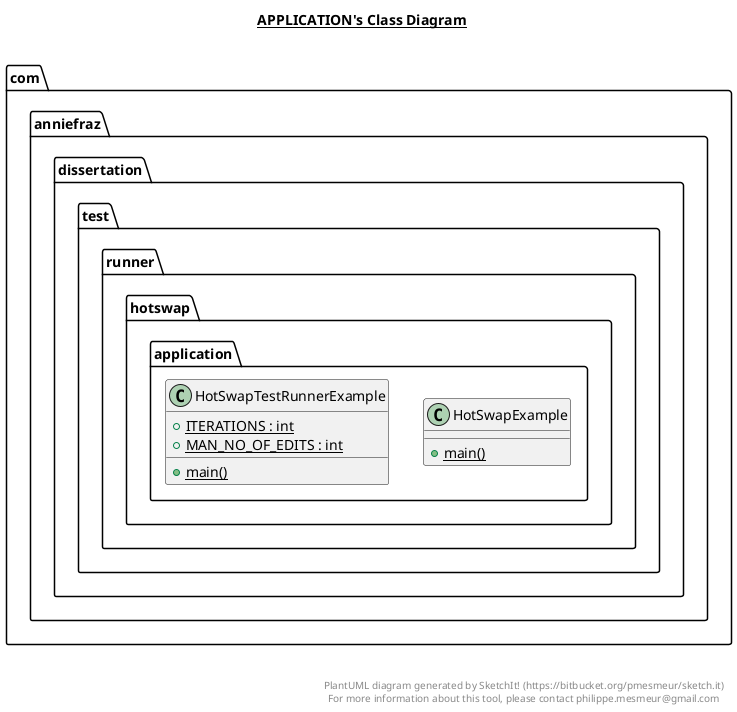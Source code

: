 @startuml

title __APPLICATION's Class Diagram__\n

  package com.anniefraz.dissertation.test.runner.hotswap {
    package com.anniefraz.dissertation.test.runner.hotswap.application {
      class HotSwapExample {
          {static} + main()
      }
    }
  }
  

  package com.anniefraz.dissertation.test.runner.hotswap {
    package com.anniefraz.dissertation.test.runner.hotswap.application {
      class HotSwapTestRunnerExample {
          {static} + ITERATIONS : int
          {static} + MAN_NO_OF_EDITS : int
          {static} + main()
      }
    }
  }
  



right footer


PlantUML diagram generated by SketchIt! (https://bitbucket.org/pmesmeur/sketch.it)
For more information about this tool, please contact philippe.mesmeur@gmail.com
endfooter

@enduml
